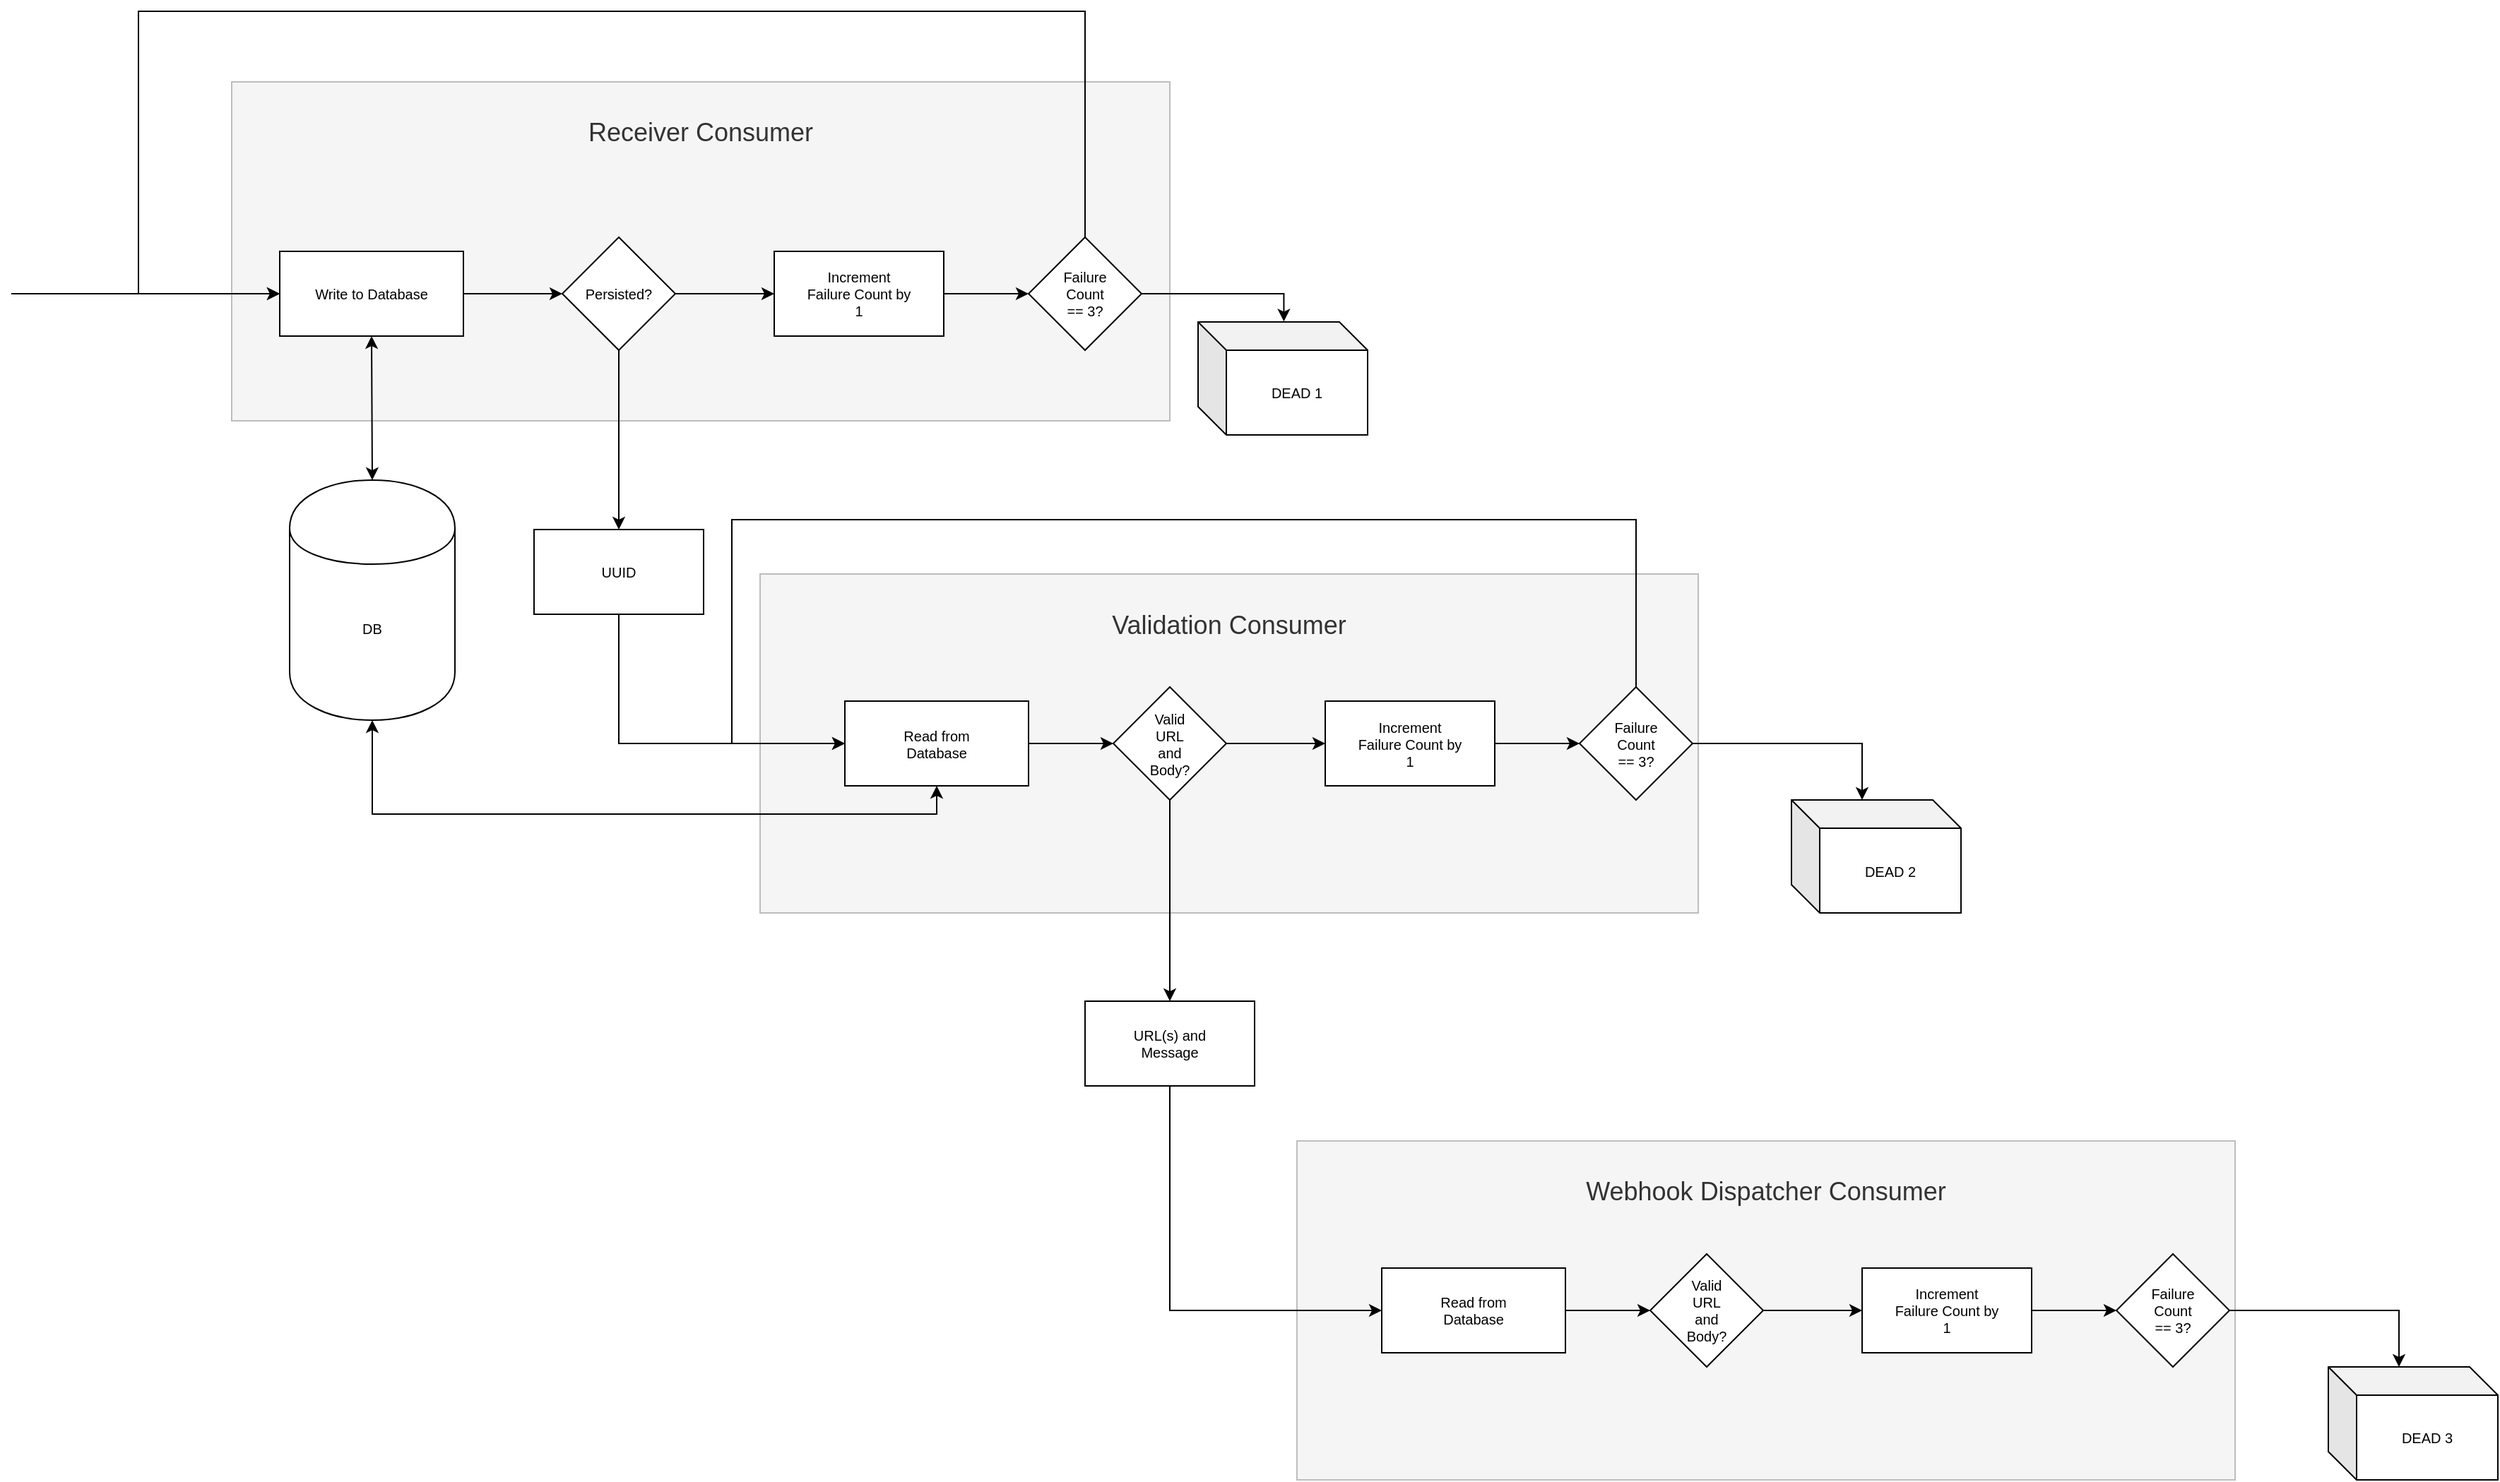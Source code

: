 <mxfile version="10.8.3" type="github"><diagram id="HG0QxTIH9UidWXxI6H0z" name="Page-1"><mxGraphModel dx="2146" dy="1985" grid="1" gridSize="10" guides="1" tooltips="1" connect="1" arrows="1" fold="1" page="1" pageScale="1" pageWidth="850" pageHeight="1100" math="0" shadow="0"><root><mxCell id="0"/><mxCell id="1" parent="0"/><mxCell id="z_E8epW7gJSbPzmLfMCL-4" value="&lt;p style=&quot;text-align: right ; line-height: 130% ; font-size: 18px&quot;&gt;Webhook Dispatcher Consumer&lt;/p&gt;" style="rounded=0;whiteSpace=wrap;html=1;fontSize=18;verticalAlign=top;fillColor=#f5f5f5;strokeColor=#BDBDBD;fontColor=#333333;" vertex="1" parent="1"><mxGeometry x="770" y="760" width="664" height="240" as="geometry"/></mxCell><mxCell id="Wyql8I2RwoClUtyMlob9-33" value="&lt;p style=&quot;text-align: right ; line-height: 130% ; font-size: 18px&quot;&gt;Validation Consumer&lt;/p&gt;" style="rounded=0;whiteSpace=wrap;html=1;fontSize=18;verticalAlign=top;fillColor=#f5f5f5;strokeColor=#BDBDBD;fontColor=#333333;" parent="1" vertex="1"><mxGeometry x="390" y="358.5" width="664" height="240" as="geometry"/></mxCell><mxCell id="Wyql8I2RwoClUtyMlob9-28" value="&lt;p style=&quot;text-align: right; line-height: 130%; font-size: 18px;&quot;&gt;Receiver Consumer&lt;/p&gt;" style="rounded=0;whiteSpace=wrap;html=1;fontSize=18;verticalAlign=top;fillColor=#f5f5f5;strokeColor=#BDBDBD;fontColor=#333333;" parent="1" vertex="1"><mxGeometry x="16" y="10" width="664" height="240" as="geometry"/></mxCell><mxCell id="Wyql8I2RwoClUtyMlob9-37" style="edgeStyle=orthogonalEdgeStyle;rounded=0;orthogonalLoop=1;jettySize=auto;html=1;exitX=0.5;exitY=1;exitDx=0;exitDy=0;entryX=0.5;entryY=1;entryDx=0;entryDy=0;fontSize=18;fontColor=#333333;startArrow=classic;startFill=1;" parent="1" source="Wyql8I2RwoClUtyMlob9-2" target="Wyql8I2RwoClUtyMlob9-35" edge="1"><mxGeometry relative="1" as="geometry"/></mxCell><mxCell id="Wyql8I2RwoClUtyMlob9-2" value="DB" style="shape=cylinder;whiteSpace=wrap;html=1;boundedLbl=1;backgroundOutline=1;fontSize=10;spacingRight=12;spacingLeft=12;spacing=12;" parent="1" vertex="1"><mxGeometry x="57" y="292" width="117" height="170" as="geometry"/></mxCell><mxCell id="Wyql8I2RwoClUtyMlob9-11" style="edgeStyle=orthogonalEdgeStyle;rounded=0;orthogonalLoop=1;jettySize=auto;html=1;exitX=1;exitY=0.5;exitDx=0;exitDy=0;fontSize=10;spacingRight=12;spacingLeft=12;spacing=12;" parent="1" source="Wyql8I2RwoClUtyMlob9-3" target="Wyql8I2RwoClUtyMlob9-10" edge="1"><mxGeometry relative="1" as="geometry"/></mxCell><mxCell id="Wyql8I2RwoClUtyMlob9-3" value="Write to Database" style="rounded=0;whiteSpace=wrap;html=1;fontSize=10;spacingRight=12;spacingLeft=12;spacing=12;" parent="1" vertex="1"><mxGeometry x="50" y="130" width="130" height="60" as="geometry"/></mxCell><mxCell id="Wyql8I2RwoClUtyMlob9-34" style="edgeStyle=orthogonalEdgeStyle;rounded=0;orthogonalLoop=1;jettySize=auto;html=1;exitX=0.5;exitY=1;exitDx=0;exitDy=0;entryX=0;entryY=0.5;entryDx=0;entryDy=0;fontSize=18;fontColor=#333333;" parent="1" source="Wyql8I2RwoClUtyMlob9-4" target="Wyql8I2RwoClUtyMlob9-35" edge="1"><mxGeometry relative="1" as="geometry"/></mxCell><mxCell id="Wyql8I2RwoClUtyMlob9-4" value="UUID" style="rounded=0;whiteSpace=wrap;html=1;fontSize=10;spacingRight=12;spacingLeft=12;spacing=12;" parent="1" vertex="1"><mxGeometry x="230" y="327" width="120" height="60" as="geometry"/></mxCell><mxCell id="Wyql8I2RwoClUtyMlob9-12" style="edgeStyle=orthogonalEdgeStyle;rounded=0;orthogonalLoop=1;jettySize=auto;html=1;exitX=0.5;exitY=1;exitDx=0;exitDy=0;fontSize=10;spacingRight=12;spacingLeft=12;spacing=12;" parent="1" source="Wyql8I2RwoClUtyMlob9-10" target="Wyql8I2RwoClUtyMlob9-4" edge="1"><mxGeometry relative="1" as="geometry"/></mxCell><mxCell id="Wyql8I2RwoClUtyMlob9-20" style="edgeStyle=orthogonalEdgeStyle;rounded=0;orthogonalLoop=1;jettySize=auto;html=1;exitX=1;exitY=0.5;exitDx=0;exitDy=0;entryX=0;entryY=0.5;entryDx=0;entryDy=0;fontSize=10;spacingRight=12;spacingLeft=12;spacing=12;" parent="1" source="Wyql8I2RwoClUtyMlob9-10" target="Wyql8I2RwoClUtyMlob9-19" edge="1"><mxGeometry relative="1" as="geometry"/></mxCell><mxCell id="Wyql8I2RwoClUtyMlob9-10" value="Persisted?" style="rhombus;whiteSpace=wrap;html=1;fontSize=10;spacingRight=12;spacingLeft=12;spacing=12;" parent="1" vertex="1"><mxGeometry x="250" y="120" width="80" height="80" as="geometry"/></mxCell><mxCell id="Wyql8I2RwoClUtyMlob9-15" value="" style="endArrow=classic;startArrow=classic;html=1;fontSize=10;spacingRight=12;spacingLeft=12;spacing=12;entryX=0.5;entryY=0;entryDx=0;entryDy=0;" parent="1" target="Wyql8I2RwoClUtyMlob9-2" edge="1"><mxGeometry width="50" height="50" relative="1" as="geometry"><mxPoint x="115" y="190" as="sourcePoint"/><mxPoint x="115" y="350" as="targetPoint"/></mxGeometry></mxCell><mxCell id="Wyql8I2RwoClUtyMlob9-22" style="edgeStyle=orthogonalEdgeStyle;rounded=0;orthogonalLoop=1;jettySize=auto;html=1;exitX=1;exitY=0.5;exitDx=0;exitDy=0;entryX=0;entryY=0.5;entryDx=0;entryDy=0;fontSize=10;spacingRight=12;spacingLeft=12;spacing=12;" parent="1" source="Wyql8I2RwoClUtyMlob9-19" target="Wyql8I2RwoClUtyMlob9-21" edge="1"><mxGeometry relative="1" as="geometry"/></mxCell><mxCell id="Wyql8I2RwoClUtyMlob9-19" value="Increment Failure Count by 1" style="rounded=0;whiteSpace=wrap;html=1;fontSize=10;spacingRight=12;spacingLeft=12;spacing=12;" parent="1" vertex="1"><mxGeometry x="400" y="130" width="120" height="60" as="geometry"/></mxCell><mxCell id="Wyql8I2RwoClUtyMlob9-24" style="edgeStyle=orthogonalEdgeStyle;rounded=0;orthogonalLoop=1;jettySize=auto;html=1;exitX=0.5;exitY=0;exitDx=0;exitDy=0;entryX=0;entryY=0.5;entryDx=0;entryDy=0;fontSize=10;spacingRight=12;spacingLeft=12;spacing=12;" parent="1" source="Wyql8I2RwoClUtyMlob9-21" target="Wyql8I2RwoClUtyMlob9-3" edge="1"><mxGeometry relative="1" as="geometry"><Array as="points"><mxPoint x="620" y="-40"/><mxPoint x="-50" y="-40"/><mxPoint x="-50" y="160"/></Array></mxGeometry></mxCell><mxCell id="Wyql8I2RwoClUtyMlob9-26" style="edgeStyle=orthogonalEdgeStyle;rounded=0;orthogonalLoop=1;jettySize=auto;html=1;exitX=1;exitY=0.5;exitDx=0;exitDy=0;entryX=0.506;entryY=-0.004;entryDx=0;entryDy=0;entryPerimeter=0;fontSize=10;spacingRight=12;spacingLeft=12;spacing=12;" parent="1" source="Wyql8I2RwoClUtyMlob9-21" target="Wyql8I2RwoClUtyMlob9-25" edge="1"><mxGeometry relative="1" as="geometry"/></mxCell><mxCell id="Wyql8I2RwoClUtyMlob9-21" value="Failure Count == 3?" style="rhombus;whiteSpace=wrap;html=1;fontSize=10;spacingRight=12;spacingLeft=12;spacing=12;" parent="1" vertex="1"><mxGeometry x="580" y="120" width="80" height="80" as="geometry"/></mxCell><mxCell id="Wyql8I2RwoClUtyMlob9-25" value="DEAD 1" style="shape=cube;whiteSpace=wrap;html=1;boundedLbl=1;backgroundOutline=1;darkOpacity=0.05;darkOpacity2=0.1;fontSize=10;spacingRight=12;spacingLeft=12;spacing=12;" parent="1" vertex="1"><mxGeometry x="700" y="180" width="120" height="80" as="geometry"/></mxCell><mxCell id="Wyql8I2RwoClUtyMlob9-29" value="" style="endArrow=classic;html=1;fontSize=10;entryX=0;entryY=0.5;entryDx=0;entryDy=0;" parent="1" target="Wyql8I2RwoClUtyMlob9-3" edge="1"><mxGeometry width="50" height="50" relative="1" as="geometry"><mxPoint x="-140" y="160" as="sourcePoint"/><mxPoint x="-90" y="110" as="targetPoint"/></mxGeometry></mxCell><mxCell id="Wyql8I2RwoClUtyMlob9-42" style="edgeStyle=orthogonalEdgeStyle;rounded=0;orthogonalLoop=1;jettySize=auto;html=1;exitX=1;exitY=0.5;exitDx=0;exitDy=0;entryX=0;entryY=0.5;entryDx=0;entryDy=0;startArrow=none;startFill=0;fontSize=18;fontColor=#333333;" parent="1" source="Wyql8I2RwoClUtyMlob9-35" target="Wyql8I2RwoClUtyMlob9-40" edge="1"><mxGeometry relative="1" as="geometry"/></mxCell><mxCell id="Wyql8I2RwoClUtyMlob9-35" value="Read from Database" style="rounded=0;whiteSpace=wrap;html=1;fontSize=10;spacingRight=12;spacingLeft=12;spacing=12;" parent="1" vertex="1"><mxGeometry x="450" y="448.5" width="130" height="60" as="geometry"/></mxCell><mxCell id="z_E8epW7gJSbPzmLfMCL-3" style="edgeStyle=orthogonalEdgeStyle;rounded=0;orthogonalLoop=1;jettySize=auto;html=1;entryX=0.5;entryY=0;entryDx=0;entryDy=0;" edge="1" parent="1" source="Wyql8I2RwoClUtyMlob9-40" target="z_E8epW7gJSbPzmLfMCL-1"><mxGeometry relative="1" as="geometry"/></mxCell><mxCell id="Wyql8I2RwoClUtyMlob9-40" value="Valid URL and Body?" style="rhombus;whiteSpace=wrap;html=1;fontSize=10;spacingRight=12;spacingLeft=12;spacing=12;" parent="1" vertex="1"><mxGeometry x="640" y="438.5" width="80" height="80" as="geometry"/></mxCell><mxCell id="Wyql8I2RwoClUtyMlob9-43" style="edgeStyle=orthogonalEdgeStyle;rounded=0;orthogonalLoop=1;jettySize=auto;html=1;exitX=1;exitY=0.5;exitDx=0;exitDy=0;entryX=0;entryY=0.5;entryDx=0;entryDy=0;fontSize=10;spacingRight=12;spacingLeft=12;spacing=12;" parent="1" source="Wyql8I2RwoClUtyMlob9-40" target="Wyql8I2RwoClUtyMlob9-45" edge="1"><mxGeometry relative="1" as="geometry"><mxPoint x="720" y="478.5" as="sourcePoint"/></mxGeometry></mxCell><mxCell id="Wyql8I2RwoClUtyMlob9-44" style="edgeStyle=orthogonalEdgeStyle;rounded=0;orthogonalLoop=1;jettySize=auto;html=1;exitX=1;exitY=0.5;exitDx=0;exitDy=0;entryX=0;entryY=0.5;entryDx=0;entryDy=0;fontSize=10;spacingRight=12;spacingLeft=12;spacing=12;" parent="1" source="Wyql8I2RwoClUtyMlob9-45" target="Wyql8I2RwoClUtyMlob9-46" edge="1"><mxGeometry relative="1" as="geometry"/></mxCell><mxCell id="Wyql8I2RwoClUtyMlob9-45" value="Increment Failure Count by 1" style="rounded=0;whiteSpace=wrap;html=1;fontSize=10;spacingRight=12;spacingLeft=12;spacing=12;" parent="1" vertex="1"><mxGeometry x="790" y="448.5" width="120" height="60" as="geometry"/></mxCell><mxCell id="Wyql8I2RwoClUtyMlob9-49" style="edgeStyle=orthogonalEdgeStyle;rounded=0;orthogonalLoop=1;jettySize=auto;html=1;exitX=1;exitY=0.5;exitDx=0;exitDy=0;entryX=0;entryY=0;entryDx=50;entryDy=0;entryPerimeter=0;startArrow=none;startFill=0;fontSize=18;fontColor=#333333;" parent="1" source="Wyql8I2RwoClUtyMlob9-46" target="Wyql8I2RwoClUtyMlob9-47" edge="1"><mxGeometry relative="1" as="geometry"/></mxCell><mxCell id="z_E8epW7gJSbPzmLfMCL-2" style="edgeStyle=orthogonalEdgeStyle;rounded=0;orthogonalLoop=1;jettySize=auto;html=1;exitX=0.5;exitY=0;exitDx=0;exitDy=0;entryX=0;entryY=0.5;entryDx=0;entryDy=0;" edge="1" parent="1" source="Wyql8I2RwoClUtyMlob9-46" target="Wyql8I2RwoClUtyMlob9-35"><mxGeometry relative="1" as="geometry"><Array as="points"><mxPoint x="1010" y="320"/><mxPoint x="370" y="320"/><mxPoint x="370" y="479"/></Array></mxGeometry></mxCell><mxCell id="Wyql8I2RwoClUtyMlob9-46" value="Failure Count == 3?" style="rhombus;whiteSpace=wrap;html=1;fontSize=10;spacingRight=12;spacingLeft=12;spacing=12;" parent="1" vertex="1"><mxGeometry x="970" y="438.5" width="80" height="80" as="geometry"/></mxCell><mxCell id="Wyql8I2RwoClUtyMlob9-47" value="DEAD 2" style="shape=cube;whiteSpace=wrap;html=1;boundedLbl=1;backgroundOutline=1;darkOpacity=0.05;darkOpacity2=0.1;fontSize=10;spacingRight=12;spacingLeft=12;spacing=12;" parent="1" vertex="1"><mxGeometry x="1120" y="518.5" width="120" height="80" as="geometry"/></mxCell><mxCell id="z_E8epW7gJSbPzmLfMCL-14" style="edgeStyle=orthogonalEdgeStyle;rounded=0;orthogonalLoop=1;jettySize=auto;html=1;exitX=0.5;exitY=1;exitDx=0;exitDy=0;entryX=0;entryY=0.5;entryDx=0;entryDy=0;" edge="1" parent="1" source="z_E8epW7gJSbPzmLfMCL-1" target="z_E8epW7gJSbPzmLfMCL-6"><mxGeometry relative="1" as="geometry"/></mxCell><mxCell id="z_E8epW7gJSbPzmLfMCL-1" value="URL(s) and Message" style="rounded=0;whiteSpace=wrap;html=1;fontSize=10;spacingRight=12;spacingLeft=12;spacing=12;" vertex="1" parent="1"><mxGeometry x="620" y="661" width="120" height="60" as="geometry"/></mxCell><mxCell id="z_E8epW7gJSbPzmLfMCL-5" style="edgeStyle=orthogonalEdgeStyle;rounded=0;orthogonalLoop=1;jettySize=auto;html=1;exitX=1;exitY=0.5;exitDx=0;exitDy=0;entryX=0;entryY=0.5;entryDx=0;entryDy=0;startArrow=none;startFill=0;fontSize=18;fontColor=#333333;" edge="1" source="z_E8epW7gJSbPzmLfMCL-6" target="z_E8epW7gJSbPzmLfMCL-7" parent="1"><mxGeometry relative="1" as="geometry"/></mxCell><mxCell id="z_E8epW7gJSbPzmLfMCL-6" value="Read from Database" style="rounded=0;whiteSpace=wrap;html=1;fontSize=10;spacingRight=12;spacingLeft=12;spacing=12;" vertex="1" parent="1"><mxGeometry x="830" y="850" width="130" height="60" as="geometry"/></mxCell><mxCell id="z_E8epW7gJSbPzmLfMCL-7" value="Valid URL and Body?" style="rhombus;whiteSpace=wrap;html=1;fontSize=10;spacingRight=12;spacingLeft=12;spacing=12;" vertex="1" parent="1"><mxGeometry x="1020" y="840" width="80" height="80" as="geometry"/></mxCell><mxCell id="z_E8epW7gJSbPzmLfMCL-8" style="edgeStyle=orthogonalEdgeStyle;rounded=0;orthogonalLoop=1;jettySize=auto;html=1;exitX=1;exitY=0.5;exitDx=0;exitDy=0;entryX=0;entryY=0.5;entryDx=0;entryDy=0;fontSize=10;spacingRight=12;spacingLeft=12;spacing=12;" edge="1" source="z_E8epW7gJSbPzmLfMCL-7" target="z_E8epW7gJSbPzmLfMCL-10" parent="1"><mxGeometry relative="1" as="geometry"><mxPoint x="1100" y="880" as="sourcePoint"/></mxGeometry></mxCell><mxCell id="z_E8epW7gJSbPzmLfMCL-9" style="edgeStyle=orthogonalEdgeStyle;rounded=0;orthogonalLoop=1;jettySize=auto;html=1;exitX=1;exitY=0.5;exitDx=0;exitDy=0;entryX=0;entryY=0.5;entryDx=0;entryDy=0;fontSize=10;spacingRight=12;spacingLeft=12;spacing=12;" edge="1" source="z_E8epW7gJSbPzmLfMCL-10" target="z_E8epW7gJSbPzmLfMCL-12" parent="1"><mxGeometry relative="1" as="geometry"/></mxCell><mxCell id="z_E8epW7gJSbPzmLfMCL-10" value="Increment Failure Count by 1" style="rounded=0;whiteSpace=wrap;html=1;fontSize=10;spacingRight=12;spacingLeft=12;spacing=12;" vertex="1" parent="1"><mxGeometry x="1170" y="850" width="120" height="60" as="geometry"/></mxCell><mxCell id="z_E8epW7gJSbPzmLfMCL-11" style="edgeStyle=orthogonalEdgeStyle;rounded=0;orthogonalLoop=1;jettySize=auto;html=1;exitX=1;exitY=0.5;exitDx=0;exitDy=0;entryX=0;entryY=0;entryDx=50;entryDy=0;entryPerimeter=0;startArrow=none;startFill=0;fontSize=18;fontColor=#333333;" edge="1" source="z_E8epW7gJSbPzmLfMCL-12" target="z_E8epW7gJSbPzmLfMCL-13" parent="1"><mxGeometry relative="1" as="geometry"/></mxCell><mxCell id="z_E8epW7gJSbPzmLfMCL-12" value="Failure Count == 3?" style="rhombus;whiteSpace=wrap;html=1;fontSize=10;spacingRight=12;spacingLeft=12;spacing=12;" vertex="1" parent="1"><mxGeometry x="1350" y="840" width="80" height="80" as="geometry"/></mxCell><mxCell id="z_E8epW7gJSbPzmLfMCL-13" value="DEAD 3" style="shape=cube;whiteSpace=wrap;html=1;boundedLbl=1;backgroundOutline=1;darkOpacity=0.05;darkOpacity2=0.1;fontSize=10;spacingRight=12;spacingLeft=12;spacing=12;" vertex="1" parent="1"><mxGeometry x="1500" y="920" width="120" height="80" as="geometry"/></mxCell></root></mxGraphModel></diagram></mxfile>